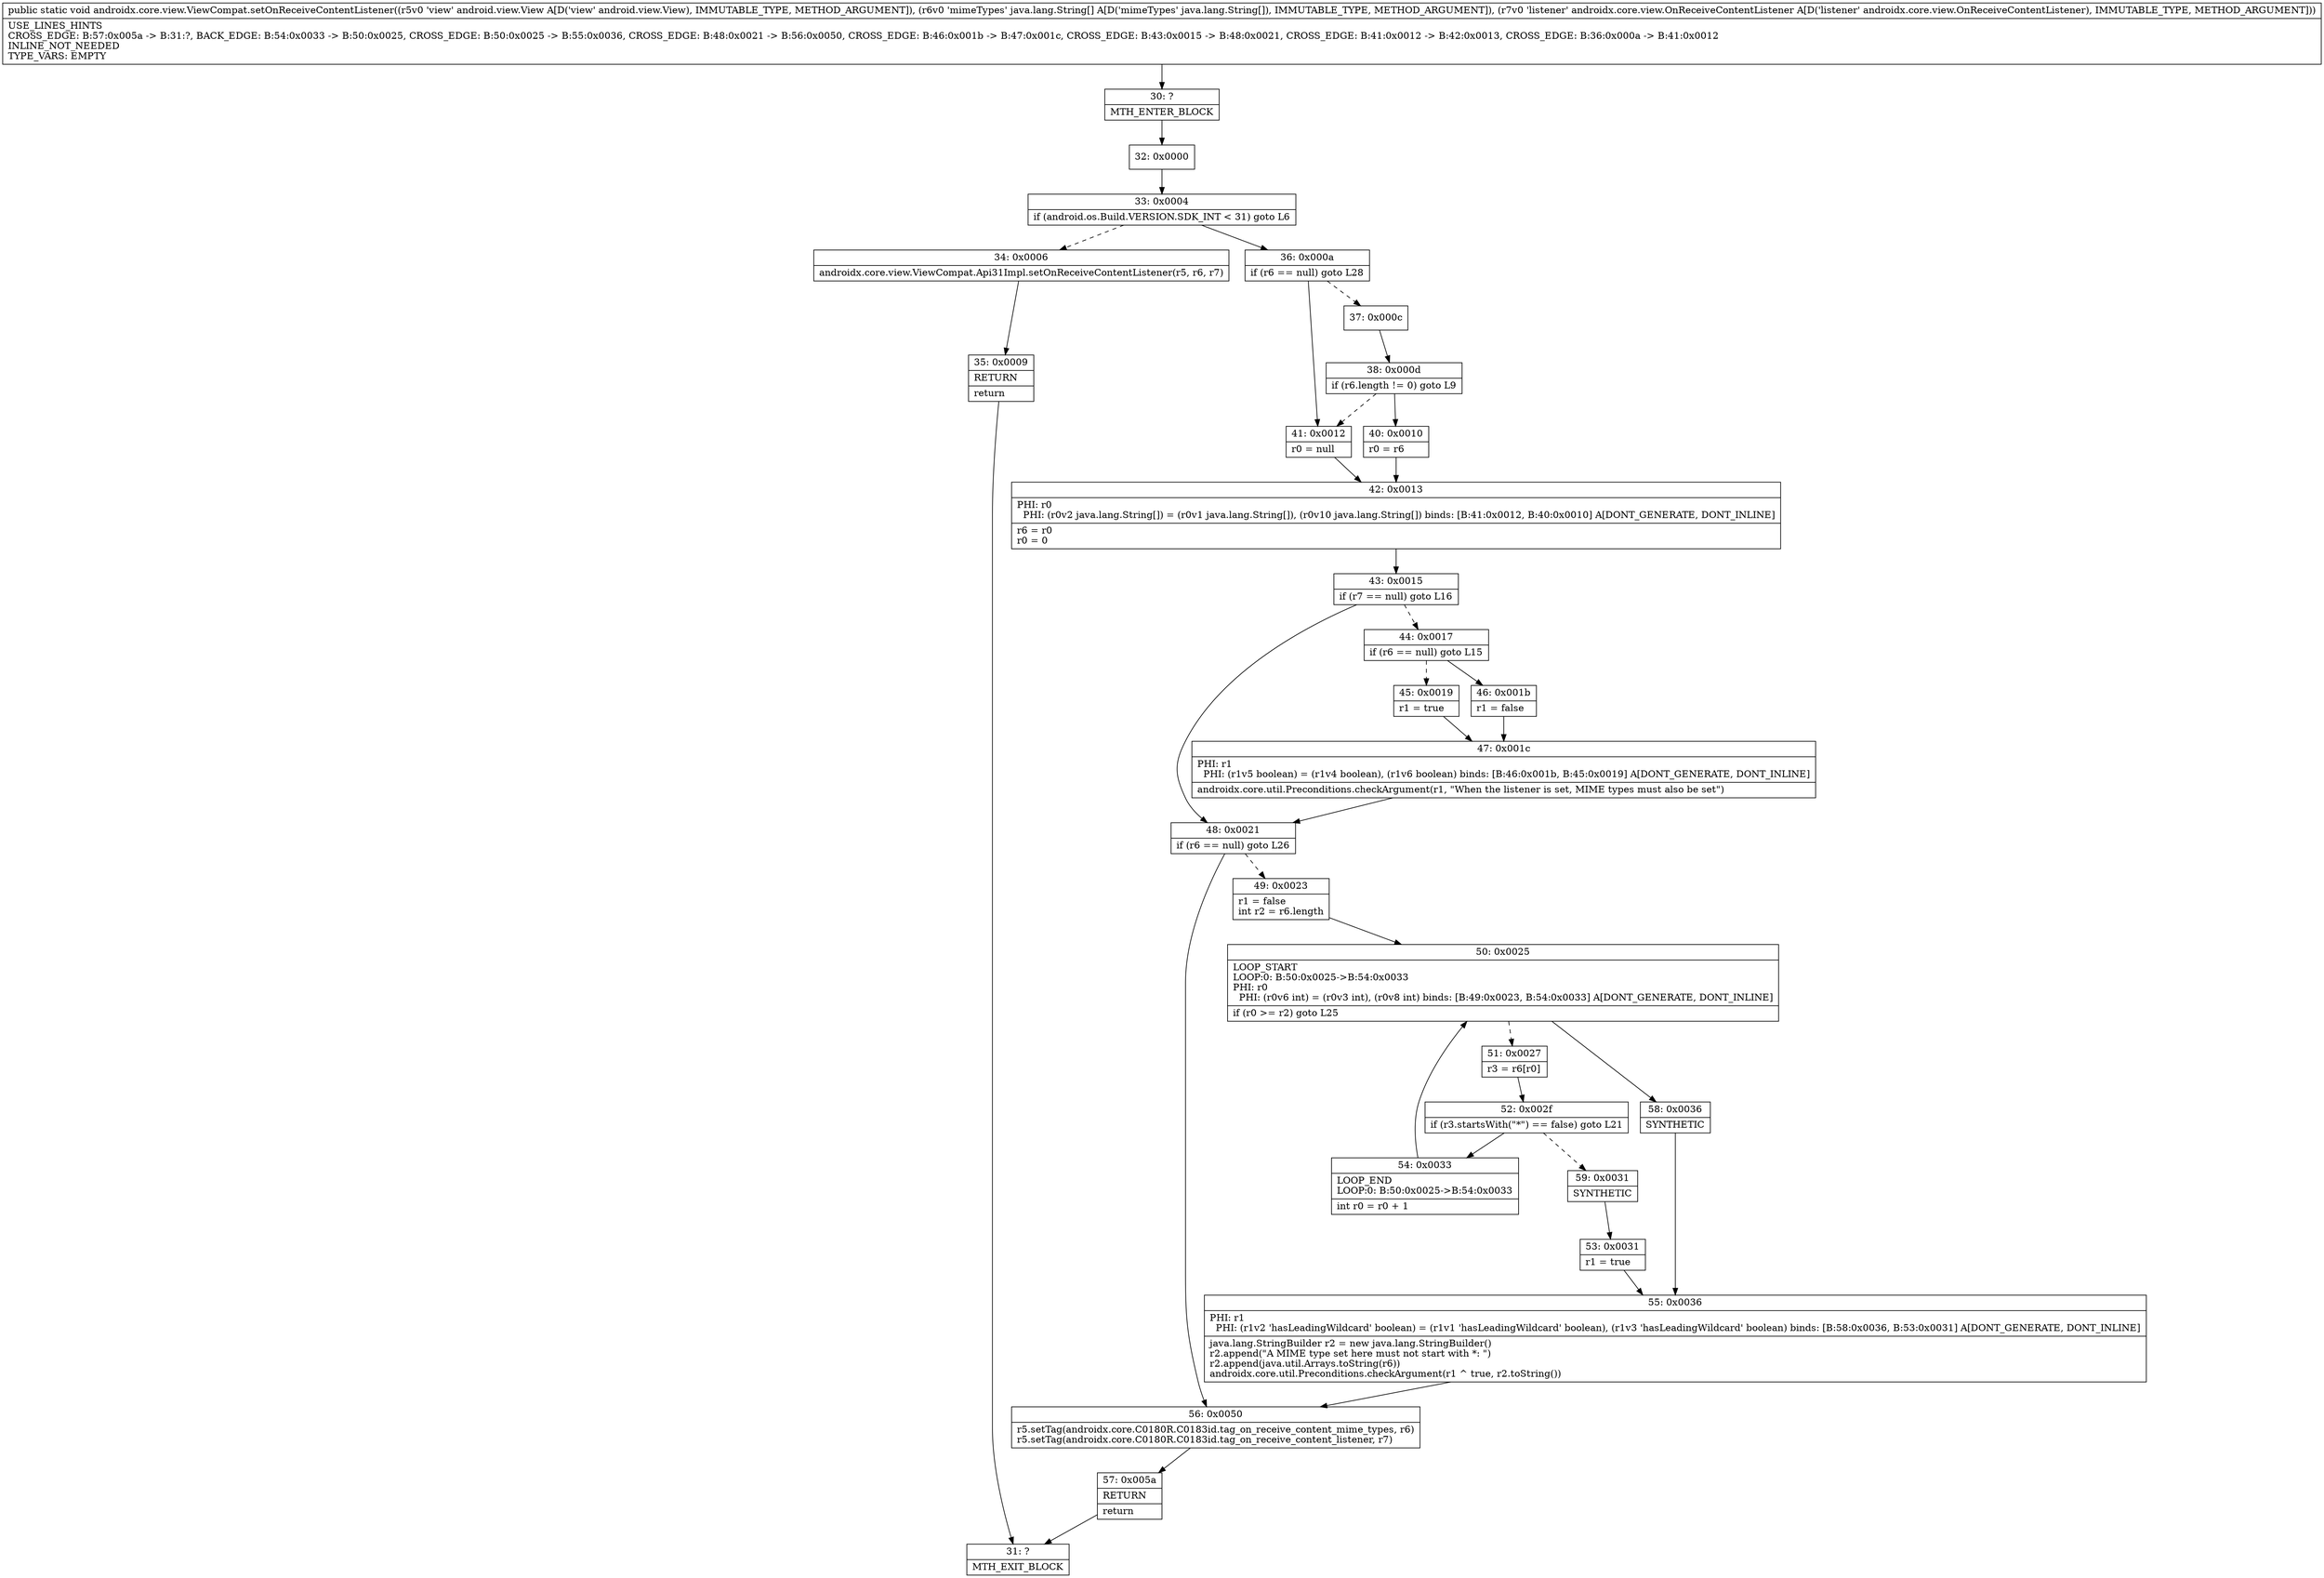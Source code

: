 digraph "CFG forandroidx.core.view.ViewCompat.setOnReceiveContentListener(Landroid\/view\/View;[Ljava\/lang\/String;Landroidx\/core\/view\/OnReceiveContentListener;)V" {
Node_30 [shape=record,label="{30\:\ ?|MTH_ENTER_BLOCK\l}"];
Node_32 [shape=record,label="{32\:\ 0x0000}"];
Node_33 [shape=record,label="{33\:\ 0x0004|if (android.os.Build.VERSION.SDK_INT \< 31) goto L6\l}"];
Node_34 [shape=record,label="{34\:\ 0x0006|androidx.core.view.ViewCompat.Api31Impl.setOnReceiveContentListener(r5, r6, r7)\l}"];
Node_35 [shape=record,label="{35\:\ 0x0009|RETURN\l|return\l}"];
Node_31 [shape=record,label="{31\:\ ?|MTH_EXIT_BLOCK\l}"];
Node_36 [shape=record,label="{36\:\ 0x000a|if (r6 == null) goto L28\l}"];
Node_37 [shape=record,label="{37\:\ 0x000c}"];
Node_38 [shape=record,label="{38\:\ 0x000d|if (r6.length != 0) goto L9\l}"];
Node_40 [shape=record,label="{40\:\ 0x0010|r0 = r6\l}"];
Node_42 [shape=record,label="{42\:\ 0x0013|PHI: r0 \l  PHI: (r0v2 java.lang.String[]) = (r0v1 java.lang.String[]), (r0v10 java.lang.String[]) binds: [B:41:0x0012, B:40:0x0010] A[DONT_GENERATE, DONT_INLINE]\l|r6 = r0\lr0 = 0\l}"];
Node_43 [shape=record,label="{43\:\ 0x0015|if (r7 == null) goto L16\l}"];
Node_44 [shape=record,label="{44\:\ 0x0017|if (r6 == null) goto L15\l}"];
Node_45 [shape=record,label="{45\:\ 0x0019|r1 = true\l}"];
Node_47 [shape=record,label="{47\:\ 0x001c|PHI: r1 \l  PHI: (r1v5 boolean) = (r1v4 boolean), (r1v6 boolean) binds: [B:46:0x001b, B:45:0x0019] A[DONT_GENERATE, DONT_INLINE]\l|androidx.core.util.Preconditions.checkArgument(r1, \"When the listener is set, MIME types must also be set\")\l}"];
Node_46 [shape=record,label="{46\:\ 0x001b|r1 = false\l}"];
Node_48 [shape=record,label="{48\:\ 0x0021|if (r6 == null) goto L26\l}"];
Node_49 [shape=record,label="{49\:\ 0x0023|r1 = false\lint r2 = r6.length\l}"];
Node_50 [shape=record,label="{50\:\ 0x0025|LOOP_START\lLOOP:0: B:50:0x0025\-\>B:54:0x0033\lPHI: r0 \l  PHI: (r0v6 int) = (r0v3 int), (r0v8 int) binds: [B:49:0x0023, B:54:0x0033] A[DONT_GENERATE, DONT_INLINE]\l|if (r0 \>= r2) goto L25\l}"];
Node_51 [shape=record,label="{51\:\ 0x0027|r3 = r6[r0]\l}"];
Node_52 [shape=record,label="{52\:\ 0x002f|if (r3.startsWith(\"*\") == false) goto L21\l}"];
Node_54 [shape=record,label="{54\:\ 0x0033|LOOP_END\lLOOP:0: B:50:0x0025\-\>B:54:0x0033\l|int r0 = r0 + 1\l}"];
Node_59 [shape=record,label="{59\:\ 0x0031|SYNTHETIC\l}"];
Node_53 [shape=record,label="{53\:\ 0x0031|r1 = true\l}"];
Node_55 [shape=record,label="{55\:\ 0x0036|PHI: r1 \l  PHI: (r1v2 'hasLeadingWildcard' boolean) = (r1v1 'hasLeadingWildcard' boolean), (r1v3 'hasLeadingWildcard' boolean) binds: [B:58:0x0036, B:53:0x0031] A[DONT_GENERATE, DONT_INLINE]\l|java.lang.StringBuilder r2 = new java.lang.StringBuilder()\lr2.append(\"A MIME type set here must not start with *: \")\lr2.append(java.util.Arrays.toString(r6))\landroidx.core.util.Preconditions.checkArgument(r1 ^ true, r2.toString())\l}"];
Node_58 [shape=record,label="{58\:\ 0x0036|SYNTHETIC\l}"];
Node_56 [shape=record,label="{56\:\ 0x0050|r5.setTag(androidx.core.C0180R.C0183id.tag_on_receive_content_mime_types, r6)\lr5.setTag(androidx.core.C0180R.C0183id.tag_on_receive_content_listener, r7)\l}"];
Node_57 [shape=record,label="{57\:\ 0x005a|RETURN\l|return\l}"];
Node_41 [shape=record,label="{41\:\ 0x0012|r0 = null\l}"];
MethodNode[shape=record,label="{public static void androidx.core.view.ViewCompat.setOnReceiveContentListener((r5v0 'view' android.view.View A[D('view' android.view.View), IMMUTABLE_TYPE, METHOD_ARGUMENT]), (r6v0 'mimeTypes' java.lang.String[] A[D('mimeTypes' java.lang.String[]), IMMUTABLE_TYPE, METHOD_ARGUMENT]), (r7v0 'listener' androidx.core.view.OnReceiveContentListener A[D('listener' androidx.core.view.OnReceiveContentListener), IMMUTABLE_TYPE, METHOD_ARGUMENT]))  | USE_LINES_HINTS\lCROSS_EDGE: B:57:0x005a \-\> B:31:?, BACK_EDGE: B:54:0x0033 \-\> B:50:0x0025, CROSS_EDGE: B:50:0x0025 \-\> B:55:0x0036, CROSS_EDGE: B:48:0x0021 \-\> B:56:0x0050, CROSS_EDGE: B:46:0x001b \-\> B:47:0x001c, CROSS_EDGE: B:43:0x0015 \-\> B:48:0x0021, CROSS_EDGE: B:41:0x0012 \-\> B:42:0x0013, CROSS_EDGE: B:36:0x000a \-\> B:41:0x0012\lINLINE_NOT_NEEDED\lTYPE_VARS: EMPTY\l}"];
MethodNode -> Node_30;Node_30 -> Node_32;
Node_32 -> Node_33;
Node_33 -> Node_34[style=dashed];
Node_33 -> Node_36;
Node_34 -> Node_35;
Node_35 -> Node_31;
Node_36 -> Node_37[style=dashed];
Node_36 -> Node_41;
Node_37 -> Node_38;
Node_38 -> Node_40;
Node_38 -> Node_41[style=dashed];
Node_40 -> Node_42;
Node_42 -> Node_43;
Node_43 -> Node_44[style=dashed];
Node_43 -> Node_48;
Node_44 -> Node_45[style=dashed];
Node_44 -> Node_46;
Node_45 -> Node_47;
Node_47 -> Node_48;
Node_46 -> Node_47;
Node_48 -> Node_49[style=dashed];
Node_48 -> Node_56;
Node_49 -> Node_50;
Node_50 -> Node_51[style=dashed];
Node_50 -> Node_58;
Node_51 -> Node_52;
Node_52 -> Node_54;
Node_52 -> Node_59[style=dashed];
Node_54 -> Node_50;
Node_59 -> Node_53;
Node_53 -> Node_55;
Node_55 -> Node_56;
Node_58 -> Node_55;
Node_56 -> Node_57;
Node_57 -> Node_31;
Node_41 -> Node_42;
}

